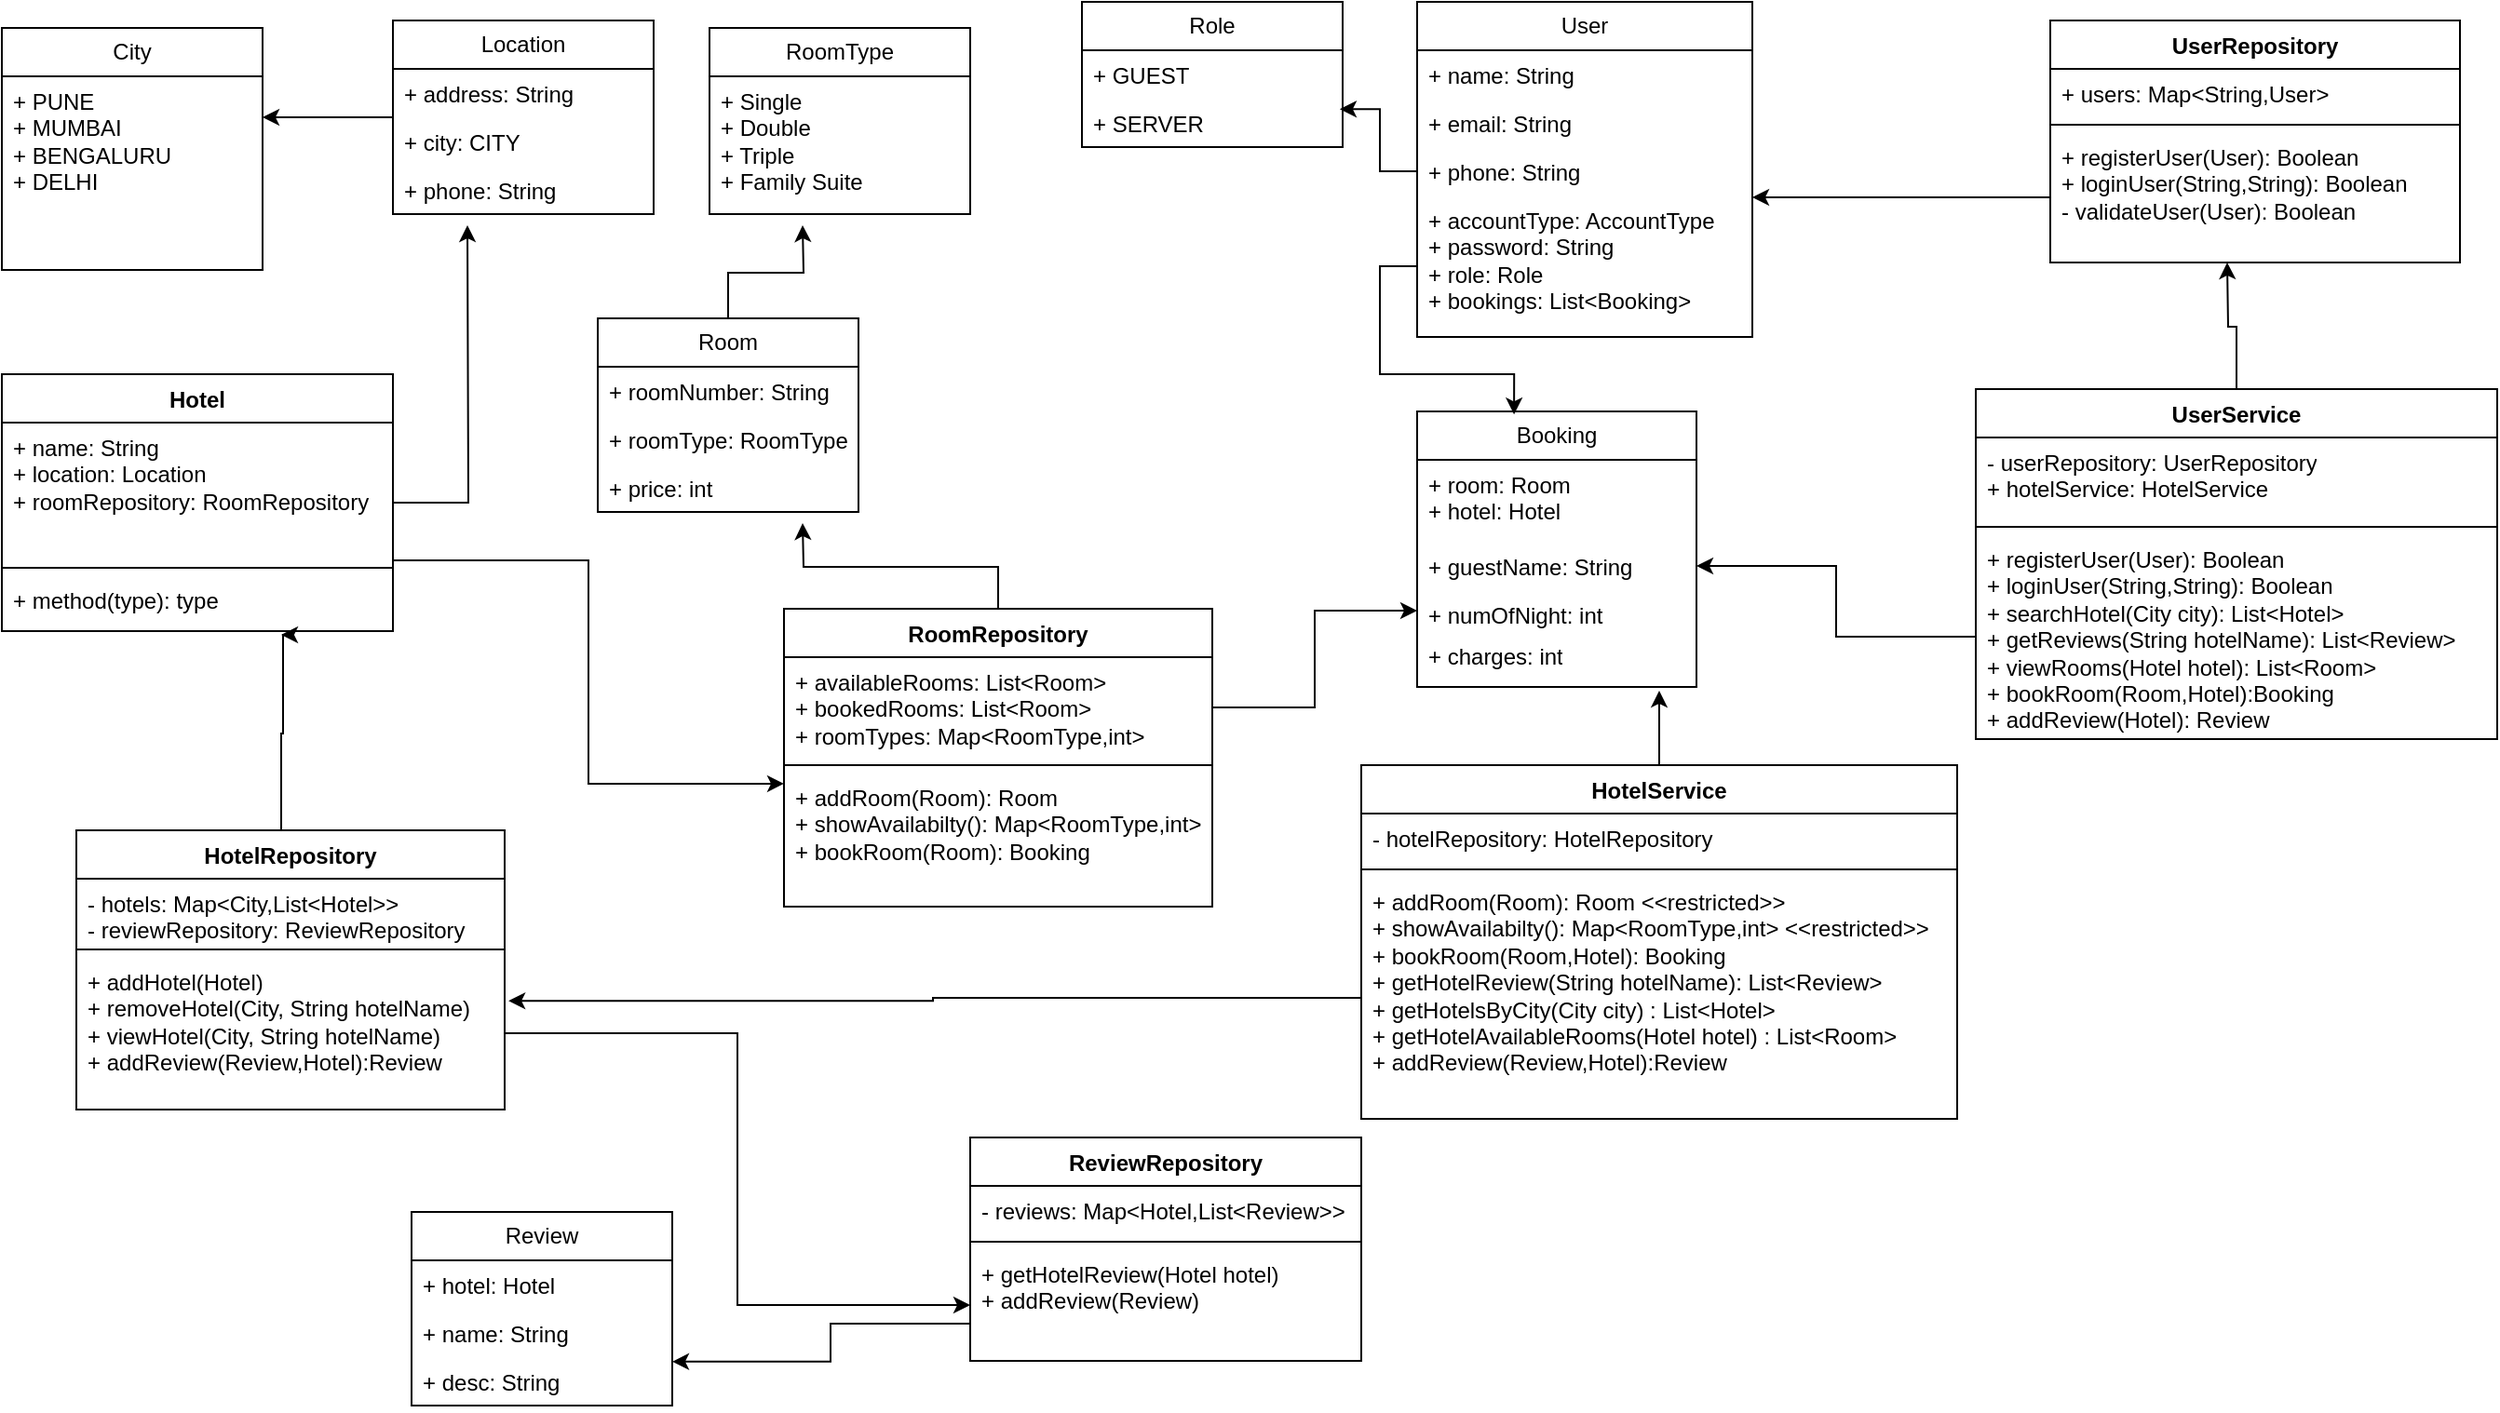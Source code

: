 <mxfile version="24.8.6">
  <diagram id="C5RBs43oDa-KdzZeNtuy" name="Page-1">
    <mxGraphModel dx="1816" dy="573" grid="1" gridSize="10" guides="1" tooltips="1" connect="1" arrows="1" fold="1" page="1" pageScale="1" pageWidth="827" pageHeight="1169" math="0" shadow="0">
      <root>
        <mxCell id="WIyWlLk6GJQsqaUBKTNV-0" />
        <mxCell id="WIyWlLk6GJQsqaUBKTNV-1" parent="WIyWlLk6GJQsqaUBKTNV-0" />
        <mxCell id="SkeUGwcyzDt5D11LXot7-64" style="edgeStyle=orthogonalEdgeStyle;rounded=0;orthogonalLoop=1;jettySize=auto;html=1;" edge="1" parent="WIyWlLk6GJQsqaUBKTNV-1" source="SkeUGwcyzDt5D11LXot7-0">
          <mxGeometry relative="1" as="geometry">
            <mxPoint x="-140" y="142" as="targetPoint" />
          </mxGeometry>
        </mxCell>
        <mxCell id="SkeUGwcyzDt5D11LXot7-0" value="Location" style="swimlane;fontStyle=0;childLayout=stackLayout;horizontal=1;startSize=26;fillColor=none;horizontalStack=0;resizeParent=1;resizeParentMax=0;resizeLast=0;collapsible=1;marginBottom=0;whiteSpace=wrap;html=1;" vertex="1" parent="WIyWlLk6GJQsqaUBKTNV-1">
          <mxGeometry x="-70" y="90" width="140" height="104" as="geometry" />
        </mxCell>
        <mxCell id="SkeUGwcyzDt5D11LXot7-1" value="+ address: String" style="text;strokeColor=none;fillColor=none;align=left;verticalAlign=top;spacingLeft=4;spacingRight=4;overflow=hidden;rotatable=0;points=[[0,0.5],[1,0.5]];portConstraint=eastwest;whiteSpace=wrap;html=1;" vertex="1" parent="SkeUGwcyzDt5D11LXot7-0">
          <mxGeometry y="26" width="140" height="26" as="geometry" />
        </mxCell>
        <mxCell id="SkeUGwcyzDt5D11LXot7-2" value="+ city: CITY" style="text;strokeColor=none;fillColor=none;align=left;verticalAlign=top;spacingLeft=4;spacingRight=4;overflow=hidden;rotatable=0;points=[[0,0.5],[1,0.5]];portConstraint=eastwest;whiteSpace=wrap;html=1;" vertex="1" parent="SkeUGwcyzDt5D11LXot7-0">
          <mxGeometry y="52" width="140" height="26" as="geometry" />
        </mxCell>
        <mxCell id="SkeUGwcyzDt5D11LXot7-3" value="+ phone: String" style="text;strokeColor=none;fillColor=none;align=left;verticalAlign=top;spacingLeft=4;spacingRight=4;overflow=hidden;rotatable=0;points=[[0,0.5],[1,0.5]];portConstraint=eastwest;whiteSpace=wrap;html=1;" vertex="1" parent="SkeUGwcyzDt5D11LXot7-0">
          <mxGeometry y="78" width="140" height="26" as="geometry" />
        </mxCell>
        <mxCell id="SkeUGwcyzDt5D11LXot7-65" style="edgeStyle=orthogonalEdgeStyle;rounded=0;orthogonalLoop=1;jettySize=auto;html=1;" edge="1" parent="WIyWlLk6GJQsqaUBKTNV-1" source="SkeUGwcyzDt5D11LXot7-4">
          <mxGeometry relative="1" as="geometry">
            <mxPoint x="-30" y="200" as="targetPoint" />
          </mxGeometry>
        </mxCell>
        <mxCell id="SkeUGwcyzDt5D11LXot7-4" value="Hotel" style="swimlane;fontStyle=1;align=center;verticalAlign=top;childLayout=stackLayout;horizontal=1;startSize=26;horizontalStack=0;resizeParent=1;resizeParentMax=0;resizeLast=0;collapsible=1;marginBottom=0;whiteSpace=wrap;html=1;" vertex="1" parent="WIyWlLk6GJQsqaUBKTNV-1">
          <mxGeometry x="-280" y="280" width="210" height="138" as="geometry" />
        </mxCell>
        <mxCell id="SkeUGwcyzDt5D11LXot7-5" value="+ name: String&lt;div&gt;+ location: Location&lt;/div&gt;&lt;div&gt;+ roomRepository: RoomRepository&lt;/div&gt;" style="text;strokeColor=none;fillColor=none;align=left;verticalAlign=top;spacingLeft=4;spacingRight=4;overflow=hidden;rotatable=0;points=[[0,0.5],[1,0.5]];portConstraint=eastwest;whiteSpace=wrap;html=1;" vertex="1" parent="SkeUGwcyzDt5D11LXot7-4">
          <mxGeometry y="26" width="210" height="74" as="geometry" />
        </mxCell>
        <mxCell id="SkeUGwcyzDt5D11LXot7-6" value="" style="line;strokeWidth=1;fillColor=none;align=left;verticalAlign=middle;spacingTop=-1;spacingLeft=3;spacingRight=3;rotatable=0;labelPosition=right;points=[];portConstraint=eastwest;strokeColor=inherit;" vertex="1" parent="SkeUGwcyzDt5D11LXot7-4">
          <mxGeometry y="100" width="210" height="8" as="geometry" />
        </mxCell>
        <mxCell id="SkeUGwcyzDt5D11LXot7-7" value="+ method(type): type" style="text;strokeColor=none;fillColor=none;align=left;verticalAlign=top;spacingLeft=4;spacingRight=4;overflow=hidden;rotatable=0;points=[[0,0.5],[1,0.5]];portConstraint=eastwest;whiteSpace=wrap;html=1;" vertex="1" parent="SkeUGwcyzDt5D11LXot7-4">
          <mxGeometry y="108" width="210" height="30" as="geometry" />
        </mxCell>
        <mxCell id="SkeUGwcyzDt5D11LXot7-17" value="RoomType" style="swimlane;fontStyle=0;childLayout=stackLayout;horizontal=1;startSize=26;fillColor=none;horizontalStack=0;resizeParent=1;resizeParentMax=0;resizeLast=0;collapsible=1;marginBottom=0;whiteSpace=wrap;html=1;" vertex="1" parent="WIyWlLk6GJQsqaUBKTNV-1">
          <mxGeometry x="100" y="94" width="140" height="100" as="geometry" />
        </mxCell>
        <mxCell id="SkeUGwcyzDt5D11LXot7-18" value="+ Single&lt;div&gt;+ Double&lt;/div&gt;&lt;div&gt;+ Triple&lt;/div&gt;&lt;div&gt;+ Family Suite&lt;/div&gt;" style="text;strokeColor=none;fillColor=none;align=left;verticalAlign=top;spacingLeft=4;spacingRight=4;overflow=hidden;rotatable=0;points=[[0,0.5],[1,0.5]];portConstraint=eastwest;whiteSpace=wrap;html=1;" vertex="1" parent="SkeUGwcyzDt5D11LXot7-17">
          <mxGeometry y="26" width="140" height="74" as="geometry" />
        </mxCell>
        <mxCell id="SkeUGwcyzDt5D11LXot7-25" value="User" style="swimlane;fontStyle=0;childLayout=stackLayout;horizontal=1;startSize=26;fillColor=none;horizontalStack=0;resizeParent=1;resizeParentMax=0;resizeLast=0;collapsible=1;marginBottom=0;whiteSpace=wrap;html=1;" vertex="1" parent="WIyWlLk6GJQsqaUBKTNV-1">
          <mxGeometry x="480" y="80" width="180" height="180" as="geometry" />
        </mxCell>
        <mxCell id="SkeUGwcyzDt5D11LXot7-26" value="+ name: String" style="text;strokeColor=none;fillColor=none;align=left;verticalAlign=top;spacingLeft=4;spacingRight=4;overflow=hidden;rotatable=0;points=[[0,0.5],[1,0.5]];portConstraint=eastwest;whiteSpace=wrap;html=1;" vertex="1" parent="SkeUGwcyzDt5D11LXot7-25">
          <mxGeometry y="26" width="180" height="26" as="geometry" />
        </mxCell>
        <mxCell id="SkeUGwcyzDt5D11LXot7-27" value="+ email: String" style="text;strokeColor=none;fillColor=none;align=left;verticalAlign=top;spacingLeft=4;spacingRight=4;overflow=hidden;rotatable=0;points=[[0,0.5],[1,0.5]];portConstraint=eastwest;whiteSpace=wrap;html=1;" vertex="1" parent="SkeUGwcyzDt5D11LXot7-25">
          <mxGeometry y="52" width="180" height="26" as="geometry" />
        </mxCell>
        <mxCell id="SkeUGwcyzDt5D11LXot7-29" value="+ phone: String" style="text;strokeColor=none;fillColor=none;align=left;verticalAlign=top;spacingLeft=4;spacingRight=4;overflow=hidden;rotatable=0;points=[[0,0.5],[1,0.5]];portConstraint=eastwest;whiteSpace=wrap;html=1;" vertex="1" parent="SkeUGwcyzDt5D11LXot7-25">
          <mxGeometry y="78" width="180" height="26" as="geometry" />
        </mxCell>
        <mxCell id="SkeUGwcyzDt5D11LXot7-28" value="+ accountType: AccountType&lt;div&gt;+ password: String&lt;/div&gt;&lt;div&gt;+ role: Role&lt;/div&gt;&lt;div&gt;+ bookings: List&amp;lt;Booking&amp;gt;&lt;/div&gt;" style="text;strokeColor=none;fillColor=none;align=left;verticalAlign=top;spacingLeft=4;spacingRight=4;overflow=hidden;rotatable=0;points=[[0,0.5],[1,0.5]];portConstraint=eastwest;whiteSpace=wrap;html=1;" vertex="1" parent="SkeUGwcyzDt5D11LXot7-25">
          <mxGeometry y="104" width="180" height="76" as="geometry" />
        </mxCell>
        <mxCell id="SkeUGwcyzDt5D11LXot7-30" value="Review" style="swimlane;fontStyle=0;childLayout=stackLayout;horizontal=1;startSize=26;fillColor=none;horizontalStack=0;resizeParent=1;resizeParentMax=0;resizeLast=0;collapsible=1;marginBottom=0;whiteSpace=wrap;html=1;" vertex="1" parent="WIyWlLk6GJQsqaUBKTNV-1">
          <mxGeometry x="-60" y="730" width="140" height="104" as="geometry" />
        </mxCell>
        <mxCell id="SkeUGwcyzDt5D11LXot7-31" value="+ hotel: Hotel" style="text;strokeColor=none;fillColor=none;align=left;verticalAlign=top;spacingLeft=4;spacingRight=4;overflow=hidden;rotatable=0;points=[[0,0.5],[1,0.5]];portConstraint=eastwest;whiteSpace=wrap;html=1;" vertex="1" parent="SkeUGwcyzDt5D11LXot7-30">
          <mxGeometry y="26" width="140" height="26" as="geometry" />
        </mxCell>
        <mxCell id="SkeUGwcyzDt5D11LXot7-32" value="+ name: String" style="text;strokeColor=none;fillColor=none;align=left;verticalAlign=top;spacingLeft=4;spacingRight=4;overflow=hidden;rotatable=0;points=[[0,0.5],[1,0.5]];portConstraint=eastwest;whiteSpace=wrap;html=1;" vertex="1" parent="SkeUGwcyzDt5D11LXot7-30">
          <mxGeometry y="52" width="140" height="26" as="geometry" />
        </mxCell>
        <mxCell id="SkeUGwcyzDt5D11LXot7-33" value="+ desc: String" style="text;strokeColor=none;fillColor=none;align=left;verticalAlign=top;spacingLeft=4;spacingRight=4;overflow=hidden;rotatable=0;points=[[0,0.5],[1,0.5]];portConstraint=eastwest;whiteSpace=wrap;html=1;" vertex="1" parent="SkeUGwcyzDt5D11LXot7-30">
          <mxGeometry y="78" width="140" height="26" as="geometry" />
        </mxCell>
        <mxCell id="SkeUGwcyzDt5D11LXot7-68" style="edgeStyle=orthogonalEdgeStyle;rounded=0;orthogonalLoop=1;jettySize=auto;html=1;" edge="1" parent="WIyWlLk6GJQsqaUBKTNV-1" source="SkeUGwcyzDt5D11LXot7-38">
          <mxGeometry relative="1" as="geometry">
            <mxPoint x="150" y="200" as="targetPoint" />
          </mxGeometry>
        </mxCell>
        <mxCell id="SkeUGwcyzDt5D11LXot7-38" value="Room" style="swimlane;fontStyle=0;childLayout=stackLayout;horizontal=1;startSize=26;fillColor=none;horizontalStack=0;resizeParent=1;resizeParentMax=0;resizeLast=0;collapsible=1;marginBottom=0;whiteSpace=wrap;html=1;" vertex="1" parent="WIyWlLk6GJQsqaUBKTNV-1">
          <mxGeometry x="40" y="250" width="140" height="104" as="geometry" />
        </mxCell>
        <mxCell id="SkeUGwcyzDt5D11LXot7-39" value="+ roomNumber: String" style="text;strokeColor=none;fillColor=none;align=left;verticalAlign=top;spacingLeft=4;spacingRight=4;overflow=hidden;rotatable=0;points=[[0,0.5],[1,0.5]];portConstraint=eastwest;whiteSpace=wrap;html=1;" vertex="1" parent="SkeUGwcyzDt5D11LXot7-38">
          <mxGeometry y="26" width="140" height="26" as="geometry" />
        </mxCell>
        <mxCell id="SkeUGwcyzDt5D11LXot7-40" value="+ roomType: RoomType" style="text;strokeColor=none;fillColor=none;align=left;verticalAlign=top;spacingLeft=4;spacingRight=4;overflow=hidden;rotatable=0;points=[[0,0.5],[1,0.5]];portConstraint=eastwest;whiteSpace=wrap;html=1;" vertex="1" parent="SkeUGwcyzDt5D11LXot7-38">
          <mxGeometry y="52" width="140" height="26" as="geometry" />
        </mxCell>
        <mxCell id="SkeUGwcyzDt5D11LXot7-41" value="+ price: int" style="text;strokeColor=none;fillColor=none;align=left;verticalAlign=top;spacingLeft=4;spacingRight=4;overflow=hidden;rotatable=0;points=[[0,0.5],[1,0.5]];portConstraint=eastwest;whiteSpace=wrap;html=1;" vertex="1" parent="SkeUGwcyzDt5D11LXot7-38">
          <mxGeometry y="78" width="140" height="26" as="geometry" />
        </mxCell>
        <mxCell id="SkeUGwcyzDt5D11LXot7-42" value="Booking" style="swimlane;fontStyle=0;childLayout=stackLayout;horizontal=1;startSize=26;fillColor=none;horizontalStack=0;resizeParent=1;resizeParentMax=0;resizeLast=0;collapsible=1;marginBottom=0;whiteSpace=wrap;html=1;" vertex="1" parent="WIyWlLk6GJQsqaUBKTNV-1">
          <mxGeometry x="480" y="300" width="150" height="148" as="geometry" />
        </mxCell>
        <mxCell id="SkeUGwcyzDt5D11LXot7-43" value="+ room: Room&lt;div&gt;+ hotel: Hotel&lt;/div&gt;" style="text;strokeColor=none;fillColor=none;align=left;verticalAlign=top;spacingLeft=4;spacingRight=4;overflow=hidden;rotatable=0;points=[[0,0.5],[1,0.5]];portConstraint=eastwest;whiteSpace=wrap;html=1;" vertex="1" parent="SkeUGwcyzDt5D11LXot7-42">
          <mxGeometry y="26" width="150" height="44" as="geometry" />
        </mxCell>
        <mxCell id="SkeUGwcyzDt5D11LXot7-44" value="+ guestName: String" style="text;strokeColor=none;fillColor=none;align=left;verticalAlign=top;spacingLeft=4;spacingRight=4;overflow=hidden;rotatable=0;points=[[0,0.5],[1,0.5]];portConstraint=eastwest;whiteSpace=wrap;html=1;" vertex="1" parent="SkeUGwcyzDt5D11LXot7-42">
          <mxGeometry y="70" width="150" height="26" as="geometry" />
        </mxCell>
        <mxCell id="SkeUGwcyzDt5D11LXot7-45" value="+ numOfNight: int" style="text;strokeColor=none;fillColor=none;align=left;verticalAlign=top;spacingLeft=4;spacingRight=4;overflow=hidden;rotatable=0;points=[[0,0.5],[1,0.5]];portConstraint=eastwest;whiteSpace=wrap;html=1;" vertex="1" parent="SkeUGwcyzDt5D11LXot7-42">
          <mxGeometry y="96" width="150" height="22" as="geometry" />
        </mxCell>
        <mxCell id="SkeUGwcyzDt5D11LXot7-50" value="+ charges: int" style="text;strokeColor=none;fillColor=none;align=left;verticalAlign=top;spacingLeft=4;spacingRight=4;overflow=hidden;rotatable=0;points=[[0,0.5],[1,0.5]];portConstraint=eastwest;whiteSpace=wrap;html=1;" vertex="1" parent="SkeUGwcyzDt5D11LXot7-42">
          <mxGeometry y="118" width="150" height="30" as="geometry" />
        </mxCell>
        <mxCell id="SkeUGwcyzDt5D11LXot7-66" style="edgeStyle=orthogonalEdgeStyle;rounded=0;orthogonalLoop=1;jettySize=auto;html=1;" edge="1" parent="WIyWlLk6GJQsqaUBKTNV-1" source="SkeUGwcyzDt5D11LXot7-51">
          <mxGeometry relative="1" as="geometry">
            <mxPoint x="-130" y="420" as="targetPoint" />
            <Array as="points">
              <mxPoint x="-130" y="473" />
              <mxPoint x="-129" y="473" />
            </Array>
          </mxGeometry>
        </mxCell>
        <mxCell id="SkeUGwcyzDt5D11LXot7-51" value="HotelRepository" style="swimlane;fontStyle=1;align=center;verticalAlign=top;childLayout=stackLayout;horizontal=1;startSize=26;horizontalStack=0;resizeParent=1;resizeParentMax=0;resizeLast=0;collapsible=1;marginBottom=0;whiteSpace=wrap;html=1;" vertex="1" parent="WIyWlLk6GJQsqaUBKTNV-1">
          <mxGeometry x="-240" y="525" width="230" height="150" as="geometry" />
        </mxCell>
        <mxCell id="SkeUGwcyzDt5D11LXot7-52" value="- hotels: Map&amp;lt;City,List&amp;lt;Hotel&amp;gt;&amp;gt;&lt;div&gt;&lt;span style=&quot;background-color: initial;&quot;&gt;- reviewRepository: ReviewRepository&amp;nbsp;&lt;/span&gt;&lt;/div&gt;" style="text;strokeColor=none;fillColor=none;align=left;verticalAlign=top;spacingLeft=4;spacingRight=4;overflow=hidden;rotatable=0;points=[[0,0.5],[1,0.5]];portConstraint=eastwest;whiteSpace=wrap;html=1;" vertex="1" parent="SkeUGwcyzDt5D11LXot7-51">
          <mxGeometry y="26" width="230" height="34" as="geometry" />
        </mxCell>
        <mxCell id="SkeUGwcyzDt5D11LXot7-53" value="" style="line;strokeWidth=1;fillColor=none;align=left;verticalAlign=middle;spacingTop=-1;spacingLeft=3;spacingRight=3;rotatable=0;labelPosition=right;points=[];portConstraint=eastwest;strokeColor=inherit;" vertex="1" parent="SkeUGwcyzDt5D11LXot7-51">
          <mxGeometry y="60" width="230" height="8" as="geometry" />
        </mxCell>
        <mxCell id="SkeUGwcyzDt5D11LXot7-54" value="+ addHotel(Hotel)&lt;div&gt;+ removeHotel(City, String hotelName)&lt;/div&gt;&lt;div&gt;+ viewHotel(City, String hotelName)&lt;/div&gt;&lt;div&gt;+ addReview(Review,Hotel):Review&lt;br&gt;&lt;/div&gt;" style="text;strokeColor=none;fillColor=none;align=left;verticalAlign=top;spacingLeft=4;spacingRight=4;overflow=hidden;rotatable=0;points=[[0,0.5],[1,0.5]];portConstraint=eastwest;whiteSpace=wrap;html=1;" vertex="1" parent="SkeUGwcyzDt5D11LXot7-51">
          <mxGeometry y="68" width="230" height="82" as="geometry" />
        </mxCell>
        <mxCell id="SkeUGwcyzDt5D11LXot7-55" value="City" style="swimlane;fontStyle=0;childLayout=stackLayout;horizontal=1;startSize=26;fillColor=none;horizontalStack=0;resizeParent=1;resizeParentMax=0;resizeLast=0;collapsible=1;marginBottom=0;whiteSpace=wrap;html=1;" vertex="1" parent="WIyWlLk6GJQsqaUBKTNV-1">
          <mxGeometry x="-280" y="94" width="140" height="130" as="geometry" />
        </mxCell>
        <mxCell id="SkeUGwcyzDt5D11LXot7-58" value="+ PUNE&lt;div&gt;+ MUMBAI&lt;/div&gt;&lt;div&gt;+ BENGALURU&lt;/div&gt;&lt;div&gt;+ DELHI&lt;/div&gt;" style="text;strokeColor=none;fillColor=none;align=left;verticalAlign=top;spacingLeft=4;spacingRight=4;overflow=hidden;rotatable=0;points=[[0,0.5],[1,0.5]];portConstraint=eastwest;whiteSpace=wrap;html=1;" vertex="1" parent="SkeUGwcyzDt5D11LXot7-55">
          <mxGeometry y="26" width="140" height="104" as="geometry" />
        </mxCell>
        <mxCell id="SkeUGwcyzDt5D11LXot7-69" style="edgeStyle=orthogonalEdgeStyle;rounded=0;orthogonalLoop=1;jettySize=auto;html=1;" edge="1" parent="WIyWlLk6GJQsqaUBKTNV-1" source="SkeUGwcyzDt5D11LXot7-59">
          <mxGeometry relative="1" as="geometry">
            <mxPoint x="150" y="360" as="targetPoint" />
          </mxGeometry>
        </mxCell>
        <mxCell id="SkeUGwcyzDt5D11LXot7-59" value="RoomRepository" style="swimlane;fontStyle=1;align=center;verticalAlign=top;childLayout=stackLayout;horizontal=1;startSize=26;horizontalStack=0;resizeParent=1;resizeParentMax=0;resizeLast=0;collapsible=1;marginBottom=0;whiteSpace=wrap;html=1;" vertex="1" parent="WIyWlLk6GJQsqaUBKTNV-1">
          <mxGeometry x="140" y="406" width="230" height="160" as="geometry" />
        </mxCell>
        <mxCell id="SkeUGwcyzDt5D11LXot7-60" value="+ availableRooms: List&amp;lt;Room&amp;gt;&lt;div&gt;+ bookedRooms: List&amp;lt;Room&amp;gt;&lt;/div&gt;&lt;div&gt;+ roomTypes: Map&amp;lt;RoomType,int&amp;gt;&amp;nbsp;&lt;/div&gt;" style="text;strokeColor=none;fillColor=none;align=left;verticalAlign=top;spacingLeft=4;spacingRight=4;overflow=hidden;rotatable=0;points=[[0,0.5],[1,0.5]];portConstraint=eastwest;whiteSpace=wrap;html=1;" vertex="1" parent="SkeUGwcyzDt5D11LXot7-59">
          <mxGeometry y="26" width="230" height="54" as="geometry" />
        </mxCell>
        <mxCell id="SkeUGwcyzDt5D11LXot7-61" value="" style="line;strokeWidth=1;fillColor=none;align=left;verticalAlign=middle;spacingTop=-1;spacingLeft=3;spacingRight=3;rotatable=0;labelPosition=right;points=[];portConstraint=eastwest;strokeColor=inherit;" vertex="1" parent="SkeUGwcyzDt5D11LXot7-59">
          <mxGeometry y="80" width="230" height="8" as="geometry" />
        </mxCell>
        <mxCell id="SkeUGwcyzDt5D11LXot7-62" value="+ addRoom(Room): Room&lt;div&gt;+ showAvailabilty(): Map&amp;lt;RoomType,int&amp;gt;&lt;/div&gt;&lt;div&gt;+ bookRoom(Room): Booking&lt;/div&gt;" style="text;strokeColor=none;fillColor=none;align=left;verticalAlign=top;spacingLeft=4;spacingRight=4;overflow=hidden;rotatable=0;points=[[0,0.5],[1,0.5]];portConstraint=eastwest;whiteSpace=wrap;html=1;" vertex="1" parent="SkeUGwcyzDt5D11LXot7-59">
          <mxGeometry y="88" width="230" height="72" as="geometry" />
        </mxCell>
        <mxCell id="SkeUGwcyzDt5D11LXot7-70" style="edgeStyle=orthogonalEdgeStyle;rounded=0;orthogonalLoop=1;jettySize=auto;html=1;entryX=0;entryY=0.083;entryDx=0;entryDy=0;entryPerimeter=0;" edge="1" parent="WIyWlLk6GJQsqaUBKTNV-1" source="SkeUGwcyzDt5D11LXot7-5" target="SkeUGwcyzDt5D11LXot7-62">
          <mxGeometry relative="1" as="geometry">
            <Array as="points">
              <mxPoint x="35" y="380" />
              <mxPoint x="35" y="500" />
            </Array>
          </mxGeometry>
        </mxCell>
        <mxCell id="SkeUGwcyzDt5D11LXot7-76" value="UserRepository" style="swimlane;fontStyle=1;align=center;verticalAlign=top;childLayout=stackLayout;horizontal=1;startSize=26;horizontalStack=0;resizeParent=1;resizeParentMax=0;resizeLast=0;collapsible=1;marginBottom=0;whiteSpace=wrap;html=1;" vertex="1" parent="WIyWlLk6GJQsqaUBKTNV-1">
          <mxGeometry x="820" y="90" width="220" height="130" as="geometry" />
        </mxCell>
        <mxCell id="SkeUGwcyzDt5D11LXot7-77" value="+ users: Map&amp;lt;String,User&amp;gt;" style="text;strokeColor=none;fillColor=none;align=left;verticalAlign=top;spacingLeft=4;spacingRight=4;overflow=hidden;rotatable=0;points=[[0,0.5],[1,0.5]];portConstraint=eastwest;whiteSpace=wrap;html=1;" vertex="1" parent="SkeUGwcyzDt5D11LXot7-76">
          <mxGeometry y="26" width="220" height="26" as="geometry" />
        </mxCell>
        <mxCell id="SkeUGwcyzDt5D11LXot7-78" value="" style="line;strokeWidth=1;fillColor=none;align=left;verticalAlign=middle;spacingTop=-1;spacingLeft=3;spacingRight=3;rotatable=0;labelPosition=right;points=[];portConstraint=eastwest;strokeColor=inherit;" vertex="1" parent="SkeUGwcyzDt5D11LXot7-76">
          <mxGeometry y="52" width="220" height="8" as="geometry" />
        </mxCell>
        <mxCell id="SkeUGwcyzDt5D11LXot7-86" style="edgeStyle=orthogonalEdgeStyle;rounded=0;orthogonalLoop=1;jettySize=auto;html=1;" edge="1" parent="SkeUGwcyzDt5D11LXot7-76" source="SkeUGwcyzDt5D11LXot7-79">
          <mxGeometry relative="1" as="geometry">
            <mxPoint x="-160" y="95" as="targetPoint" />
          </mxGeometry>
        </mxCell>
        <mxCell id="SkeUGwcyzDt5D11LXot7-79" value="+ registerUser(User): Boolean&lt;div&gt;+ loginUser(String,String): Boolean&lt;/div&gt;&lt;div&gt;- validateUser(User): Boolean&lt;/div&gt;" style="text;strokeColor=none;fillColor=none;align=left;verticalAlign=top;spacingLeft=4;spacingRight=4;overflow=hidden;rotatable=0;points=[[0,0.5],[1,0.5]];portConstraint=eastwest;whiteSpace=wrap;html=1;" vertex="1" parent="SkeUGwcyzDt5D11LXot7-76">
          <mxGeometry y="60" width="220" height="70" as="geometry" />
        </mxCell>
        <mxCell id="SkeUGwcyzDt5D11LXot7-85" style="edgeStyle=orthogonalEdgeStyle;rounded=0;orthogonalLoop=1;jettySize=auto;html=1;" edge="1" parent="WIyWlLk6GJQsqaUBKTNV-1" source="SkeUGwcyzDt5D11LXot7-80">
          <mxGeometry relative="1" as="geometry">
            <mxPoint x="915" y="220" as="targetPoint" />
          </mxGeometry>
        </mxCell>
        <mxCell id="SkeUGwcyzDt5D11LXot7-80" value="UserService" style="swimlane;fontStyle=1;align=center;verticalAlign=top;childLayout=stackLayout;horizontal=1;startSize=26;horizontalStack=0;resizeParent=1;resizeParentMax=0;resizeLast=0;collapsible=1;marginBottom=0;whiteSpace=wrap;html=1;" vertex="1" parent="WIyWlLk6GJQsqaUBKTNV-1">
          <mxGeometry x="780" y="288" width="280" height="188" as="geometry" />
        </mxCell>
        <mxCell id="SkeUGwcyzDt5D11LXot7-81" value="- userRepository: UserRepository&lt;div&gt;+ hotelService: HotelService&lt;/div&gt;" style="text;strokeColor=none;fillColor=none;align=left;verticalAlign=top;spacingLeft=4;spacingRight=4;overflow=hidden;rotatable=0;points=[[0,0.5],[1,0.5]];portConstraint=eastwest;whiteSpace=wrap;html=1;" vertex="1" parent="SkeUGwcyzDt5D11LXot7-80">
          <mxGeometry y="26" width="280" height="44" as="geometry" />
        </mxCell>
        <mxCell id="SkeUGwcyzDt5D11LXot7-82" value="" style="line;strokeWidth=1;fillColor=none;align=left;verticalAlign=middle;spacingTop=-1;spacingLeft=3;spacingRight=3;rotatable=0;labelPosition=right;points=[];portConstraint=eastwest;strokeColor=inherit;" vertex="1" parent="SkeUGwcyzDt5D11LXot7-80">
          <mxGeometry y="70" width="280" height="8" as="geometry" />
        </mxCell>
        <mxCell id="SkeUGwcyzDt5D11LXot7-83" value="+ registerUser(User): Boolean&lt;div&gt;+ loginUser(String,String): Boolean&lt;br&gt;&lt;/div&gt;&lt;div&gt;+ searchHotel(City city): List&amp;lt;Hotel&amp;gt;&lt;/div&gt;&lt;div&gt;+ getReviews(String hotelName): List&amp;lt;Review&amp;gt;&lt;/div&gt;&lt;div&gt;+ viewRooms(Hotel hotel): List&amp;lt;Room&amp;gt;&lt;/div&gt;&lt;div&gt;+ bookRoom(Room,Hotel):Booking&lt;/div&gt;&lt;div&gt;+ addReview(Hotel): Review&lt;/div&gt;" style="text;strokeColor=none;fillColor=none;align=left;verticalAlign=top;spacingLeft=4;spacingRight=4;overflow=hidden;rotatable=0;points=[[0,0.5],[1,0.5]];portConstraint=eastwest;whiteSpace=wrap;html=1;" vertex="1" parent="SkeUGwcyzDt5D11LXot7-80">
          <mxGeometry y="78" width="280" height="110" as="geometry" />
        </mxCell>
        <mxCell id="SkeUGwcyzDt5D11LXot7-108" style="edgeStyle=orthogonalEdgeStyle;rounded=0;orthogonalLoop=1;jettySize=auto;html=1;" edge="1" parent="WIyWlLk6GJQsqaUBKTNV-1" source="SkeUGwcyzDt5D11LXot7-87">
          <mxGeometry relative="1" as="geometry">
            <mxPoint x="610" y="450" as="targetPoint" />
          </mxGeometry>
        </mxCell>
        <mxCell id="SkeUGwcyzDt5D11LXot7-87" value="HotelService" style="swimlane;fontStyle=1;align=center;verticalAlign=top;childLayout=stackLayout;horizontal=1;startSize=26;horizontalStack=0;resizeParent=1;resizeParentMax=0;resizeLast=0;collapsible=1;marginBottom=0;whiteSpace=wrap;html=1;" vertex="1" parent="WIyWlLk6GJQsqaUBKTNV-1">
          <mxGeometry x="450" y="490" width="320" height="190" as="geometry" />
        </mxCell>
        <mxCell id="SkeUGwcyzDt5D11LXot7-88" value="- hotelRepository: HotelRepository" style="text;strokeColor=none;fillColor=none;align=left;verticalAlign=top;spacingLeft=4;spacingRight=4;overflow=hidden;rotatable=0;points=[[0,0.5],[1,0.5]];portConstraint=eastwest;whiteSpace=wrap;html=1;" vertex="1" parent="SkeUGwcyzDt5D11LXot7-87">
          <mxGeometry y="26" width="320" height="26" as="geometry" />
        </mxCell>
        <mxCell id="SkeUGwcyzDt5D11LXot7-89" value="" style="line;strokeWidth=1;fillColor=none;align=left;verticalAlign=middle;spacingTop=-1;spacingLeft=3;spacingRight=3;rotatable=0;labelPosition=right;points=[];portConstraint=eastwest;strokeColor=inherit;" vertex="1" parent="SkeUGwcyzDt5D11LXot7-87">
          <mxGeometry y="52" width="320" height="8" as="geometry" />
        </mxCell>
        <mxCell id="SkeUGwcyzDt5D11LXot7-90" value="+ addRoom(Room): Room &amp;lt;&amp;lt;restricted&amp;gt;&amp;gt;&lt;div&gt;+ showAvailabilty(): Map&amp;lt;RoomType,int&amp;gt; &amp;lt;&amp;lt;restricted&amp;gt;&amp;gt;&lt;/div&gt;&lt;div&gt;+ bookRoom(Room,Hotel): Booking&lt;/div&gt;&lt;div&gt;+ getHotelReview(String hotelName): List&amp;lt;Review&amp;gt;&lt;/div&gt;&lt;div&gt;+ getHotelsByCity(City city) :&amp;nbsp;&lt;span style=&quot;background-color: initial;&quot;&gt;List&amp;lt;Hotel&amp;gt;&lt;/span&gt;&lt;/div&gt;&lt;div&gt;+ getHotelAvailableRooms(Hotel hotel) : List&amp;lt;Room&amp;gt;&lt;/div&gt;&lt;div&gt;+ addReview(Review,Hotel):Review&lt;/div&gt;" style="text;strokeColor=none;fillColor=none;align=left;verticalAlign=top;spacingLeft=4;spacingRight=4;overflow=hidden;rotatable=0;points=[[0,0.5],[1,0.5]];portConstraint=eastwest;whiteSpace=wrap;html=1;" vertex="1" parent="SkeUGwcyzDt5D11LXot7-87">
          <mxGeometry y="60" width="320" height="130" as="geometry" />
        </mxCell>
        <mxCell id="SkeUGwcyzDt5D11LXot7-91" value="Role" style="swimlane;fontStyle=0;childLayout=stackLayout;horizontal=1;startSize=26;fillColor=none;horizontalStack=0;resizeParent=1;resizeParentMax=0;resizeLast=0;collapsible=1;marginBottom=0;whiteSpace=wrap;html=1;" vertex="1" parent="WIyWlLk6GJQsqaUBKTNV-1">
          <mxGeometry x="300" y="80" width="140" height="78" as="geometry" />
        </mxCell>
        <mxCell id="SkeUGwcyzDt5D11LXot7-92" value="+ GUEST" style="text;strokeColor=none;fillColor=none;align=left;verticalAlign=top;spacingLeft=4;spacingRight=4;overflow=hidden;rotatable=0;points=[[0,0.5],[1,0.5]];portConstraint=eastwest;whiteSpace=wrap;html=1;" vertex="1" parent="SkeUGwcyzDt5D11LXot7-91">
          <mxGeometry y="26" width="140" height="26" as="geometry" />
        </mxCell>
        <mxCell id="SkeUGwcyzDt5D11LXot7-93" value="+ SERVER" style="text;strokeColor=none;fillColor=none;align=left;verticalAlign=top;spacingLeft=4;spacingRight=4;overflow=hidden;rotatable=0;points=[[0,0.5],[1,0.5]];portConstraint=eastwest;whiteSpace=wrap;html=1;" vertex="1" parent="SkeUGwcyzDt5D11LXot7-91">
          <mxGeometry y="52" width="140" height="26" as="geometry" />
        </mxCell>
        <mxCell id="SkeUGwcyzDt5D11LXot7-96" style="edgeStyle=orthogonalEdgeStyle;rounded=0;orthogonalLoop=1;jettySize=auto;html=1;entryX=0.989;entryY=0.215;entryDx=0;entryDy=0;entryPerimeter=0;" edge="1" parent="WIyWlLk6GJQsqaUBKTNV-1" source="SkeUGwcyzDt5D11LXot7-29" target="SkeUGwcyzDt5D11LXot7-93">
          <mxGeometry relative="1" as="geometry" />
        </mxCell>
        <mxCell id="SkeUGwcyzDt5D11LXot7-97" style="edgeStyle=orthogonalEdgeStyle;rounded=0;orthogonalLoop=1;jettySize=auto;html=1;entryX=1.009;entryY=0.288;entryDx=0;entryDy=0;entryPerimeter=0;" edge="1" parent="WIyWlLk6GJQsqaUBKTNV-1" source="SkeUGwcyzDt5D11LXot7-90" target="SkeUGwcyzDt5D11LXot7-54">
          <mxGeometry relative="1" as="geometry" />
        </mxCell>
        <mxCell id="SkeUGwcyzDt5D11LXot7-98" style="edgeStyle=orthogonalEdgeStyle;rounded=0;orthogonalLoop=1;jettySize=auto;html=1;exitX=0;exitY=0.5;exitDx=0;exitDy=0;entryX=1;entryY=0.5;entryDx=0;entryDy=0;" edge="1" parent="WIyWlLk6GJQsqaUBKTNV-1" source="SkeUGwcyzDt5D11LXot7-83" target="SkeUGwcyzDt5D11LXot7-44">
          <mxGeometry relative="1" as="geometry" />
        </mxCell>
        <mxCell id="SkeUGwcyzDt5D11LXot7-100" style="edgeStyle=orthogonalEdgeStyle;rounded=0;orthogonalLoop=1;jettySize=auto;html=1;entryX=0;entryY=0.5;entryDx=0;entryDy=0;" edge="1" parent="WIyWlLk6GJQsqaUBKTNV-1" source="SkeUGwcyzDt5D11LXot7-60" target="SkeUGwcyzDt5D11LXot7-45">
          <mxGeometry relative="1" as="geometry" />
        </mxCell>
        <mxCell id="SkeUGwcyzDt5D11LXot7-101" value="ReviewRepository" style="swimlane;fontStyle=1;align=center;verticalAlign=top;childLayout=stackLayout;horizontal=1;startSize=26;horizontalStack=0;resizeParent=1;resizeParentMax=0;resizeLast=0;collapsible=1;marginBottom=0;whiteSpace=wrap;html=1;" vertex="1" parent="WIyWlLk6GJQsqaUBKTNV-1">
          <mxGeometry x="240" y="690" width="210" height="120" as="geometry" />
        </mxCell>
        <mxCell id="SkeUGwcyzDt5D11LXot7-102" value="- reviews: Map&amp;lt;Hotel,List&amp;lt;Review&amp;gt;&amp;gt;" style="text;strokeColor=none;fillColor=none;align=left;verticalAlign=top;spacingLeft=4;spacingRight=4;overflow=hidden;rotatable=0;points=[[0,0.5],[1,0.5]];portConstraint=eastwest;whiteSpace=wrap;html=1;" vertex="1" parent="SkeUGwcyzDt5D11LXot7-101">
          <mxGeometry y="26" width="210" height="26" as="geometry" />
        </mxCell>
        <mxCell id="SkeUGwcyzDt5D11LXot7-103" value="" style="line;strokeWidth=1;fillColor=none;align=left;verticalAlign=middle;spacingTop=-1;spacingLeft=3;spacingRight=3;rotatable=0;labelPosition=right;points=[];portConstraint=eastwest;strokeColor=inherit;" vertex="1" parent="SkeUGwcyzDt5D11LXot7-101">
          <mxGeometry y="52" width="210" height="8" as="geometry" />
        </mxCell>
        <mxCell id="SkeUGwcyzDt5D11LXot7-104" value="+ getHotelReview(Hotel hotel)&lt;div&gt;+ addReview(Review)&lt;/div&gt;" style="text;strokeColor=none;fillColor=none;align=left;verticalAlign=top;spacingLeft=4;spacingRight=4;overflow=hidden;rotatable=0;points=[[0,0.5],[1,0.5]];portConstraint=eastwest;whiteSpace=wrap;html=1;" vertex="1" parent="SkeUGwcyzDt5D11LXot7-101">
          <mxGeometry y="60" width="210" height="60" as="geometry" />
        </mxCell>
        <mxCell id="SkeUGwcyzDt5D11LXot7-105" style="edgeStyle=orthogonalEdgeStyle;rounded=0;orthogonalLoop=1;jettySize=auto;html=1;exitX=1;exitY=0.5;exitDx=0;exitDy=0;entryX=0;entryY=0.5;entryDx=0;entryDy=0;" edge="1" parent="WIyWlLk6GJQsqaUBKTNV-1" source="SkeUGwcyzDt5D11LXot7-54" target="SkeUGwcyzDt5D11LXot7-104">
          <mxGeometry relative="1" as="geometry" />
        </mxCell>
        <mxCell id="SkeUGwcyzDt5D11LXot7-106" style="edgeStyle=orthogonalEdgeStyle;rounded=0;orthogonalLoop=1;jettySize=auto;html=1;entryX=1;entryY=0.092;entryDx=0;entryDy=0;entryPerimeter=0;" edge="1" parent="WIyWlLk6GJQsqaUBKTNV-1" source="SkeUGwcyzDt5D11LXot7-104" target="SkeUGwcyzDt5D11LXot7-33">
          <mxGeometry relative="1" as="geometry">
            <Array as="points">
              <mxPoint x="165" y="790" />
              <mxPoint x="165" y="810" />
            </Array>
          </mxGeometry>
        </mxCell>
        <mxCell id="SkeUGwcyzDt5D11LXot7-107" style="edgeStyle=orthogonalEdgeStyle;rounded=0;orthogonalLoop=1;jettySize=auto;html=1;entryX=0.347;entryY=0.011;entryDx=0;entryDy=0;entryPerimeter=0;" edge="1" parent="WIyWlLk6GJQsqaUBKTNV-1" source="SkeUGwcyzDt5D11LXot7-28" target="SkeUGwcyzDt5D11LXot7-42">
          <mxGeometry relative="1" as="geometry" />
        </mxCell>
      </root>
    </mxGraphModel>
  </diagram>
</mxfile>
